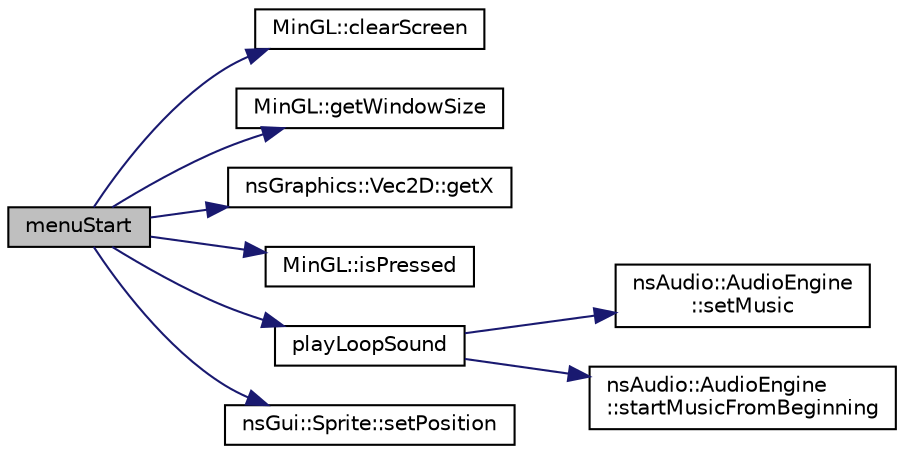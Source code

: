 digraph "menuStart"
{
 // LATEX_PDF_SIZE
  edge [fontname="Helvetica",fontsize="10",labelfontname="Helvetica",labelfontsize="10"];
  node [fontname="Helvetica",fontsize="10",shape=record];
  rankdir="LR";
  Node1 [label="menuStart",height=0.2,width=0.4,color="black", fillcolor="grey75", style="filled", fontcolor="black",tooltip=" "];
  Node1 -> Node2 [color="midnightblue",fontsize="10",style="solid",fontname="Helvetica"];
  Node2 [label="MinGL::clearScreen",height=0.2,width=0.4,color="black", fillcolor="white", style="filled",URL="$class_min_g_l.html#a86c940758616957683ffb2e239bba774",tooltip="Efface l'écran avec la couleur de fond spécifiée."];
  Node1 -> Node3 [color="midnightblue",fontsize="10",style="solid",fontname="Helvetica"];
  Node3 [label="MinGL::getWindowSize",height=0.2,width=0.4,color="black", fillcolor="white", style="filled",URL="$class_min_g_l.html#a92bacd1567089fb4641ed7b416cfe74d",tooltip="Récupère la taille de la fenêtre."];
  Node1 -> Node4 [color="midnightblue",fontsize="10",style="solid",fontname="Helvetica"];
  Node4 [label="nsGraphics::Vec2D::getX",height=0.2,width=0.4,color="black", fillcolor="white", style="filled",URL="$classns_graphics_1_1_vec2_d.html#abcf3d729b05b3cd93e9eff21c74b89a1",tooltip="Récupère la position X (abscisse)"];
  Node1 -> Node5 [color="midnightblue",fontsize="10",style="solid",fontname="Helvetica"];
  Node5 [label="MinGL::isPressed",height=0.2,width=0.4,color="black", fillcolor="white", style="filled",URL="$class_min_g_l.html#a8f0833403a4fb3df8010c132e81b207f",tooltip="Renvoie l'état d'une touche du clavier (pressée ou non)"];
  Node1 -> Node6 [color="midnightblue",fontsize="10",style="solid",fontname="Helvetica"];
  Node6 [label="playLoopSound",height=0.2,width=0.4,color="black", fillcolor="white", style="filled",URL="$music_gest_8cpp.html#a3ab593f2f75b3770f8bf3071f72c3033",tooltip="Joue un sons en boucle."];
  Node6 -> Node7 [color="midnightblue",fontsize="10",style="solid",fontname="Helvetica"];
  Node7 [label="nsAudio::AudioEngine\l::setMusic",height=0.2,width=0.4,color="black", fillcolor="white", style="filled",URL="$classns_audio_1_1_audio_engine.html#a6ef72eb80bef2c1b0764c40f629d2536",tooltip="Définit le fichier audio de la musique."];
  Node6 -> Node8 [color="midnightblue",fontsize="10",style="solid",fontname="Helvetica"];
  Node8 [label="nsAudio::AudioEngine\l::startMusicFromBeginning",height=0.2,width=0.4,color="black", fillcolor="white", style="filled",URL="$classns_audio_1_1_audio_engine.html#ac1343ed3afe38eb80a222969f3d74d6d",tooltip="Relance la musique depuis le début."];
  Node1 -> Node9 [color="midnightblue",fontsize="10",style="solid",fontname="Helvetica"];
  Node9 [label="nsGui::Sprite::setPosition",height=0.2,width=0.4,color="black", fillcolor="white", style="filled",URL="$classns_gui_1_1_sprite.html#a4c695910c46504d1e8d47b838394a48e",tooltip="Définit la nouvelle position du sprite."];
}
